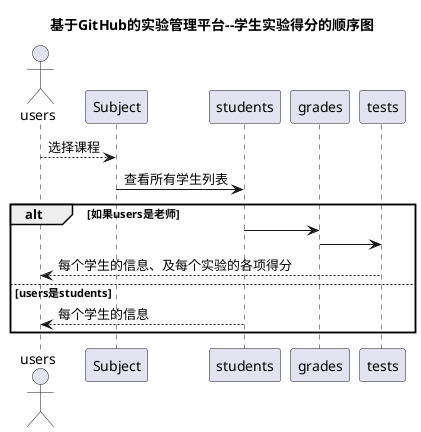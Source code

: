 @startuml
title 基于GitHub的实验管理平台--学生实验得分的顺序图
actor users
users-->Subject:选择课程
Subject -> students: 查看所有学生列表
alt 如果users是老师
	students -> grades
	grades -> tests
	tests --> users:每个学生的信息、及每个实验的各项得分
else users是students
    students --> users:每个学生的信息
end
@enduml